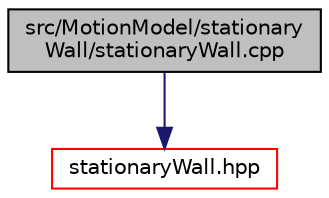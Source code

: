 digraph "src/MotionModel/stationaryWall/stationaryWall.cpp"
{
 // LATEX_PDF_SIZE
  edge [fontname="Helvetica",fontsize="10",labelfontname="Helvetica",labelfontsize="10"];
  node [fontname="Helvetica",fontsize="10",shape=record];
  Node1 [label="src/MotionModel/stationary\lWall/stationaryWall.cpp",height=0.2,width=0.4,color="black", fillcolor="grey75", style="filled", fontcolor="black",tooltip=" "];
  Node1 -> Node2 [color="midnightblue",fontsize="10",style="solid",fontname="Helvetica"];
  Node2 [label="stationaryWall.hpp",height=0.2,width=0.4,color="red", fillcolor="white", style="filled",URL="$stationaryWall_8hpp.html",tooltip=" "];
}
